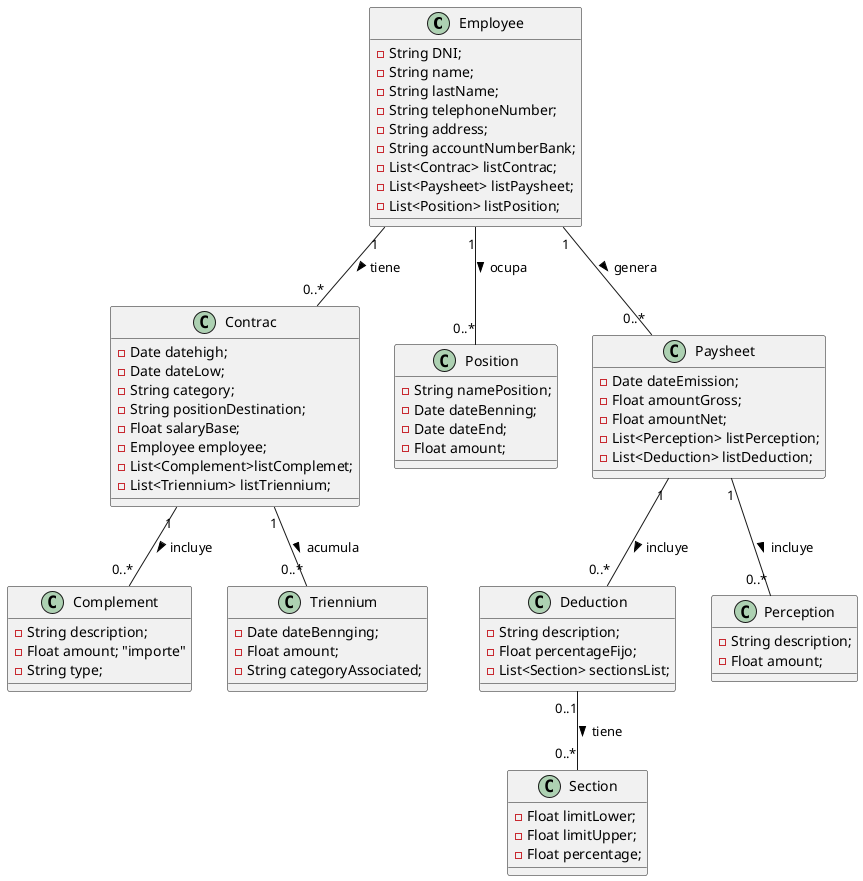 @startuml "nomina"

class Employee {
  -String DNI;
  -String name;
  -String lastName;
  -String telephoneNumber;
  -String address;
  -String accountNumberBank;
  -List<Contrac> listContrac;
  -List<Paysheet> listPaysheet;
  -List<Position> listPosition;
}

class Contrac{
  -Date datehigh;
  -Date dateLow;
  -String category;
  -String positionDestination;
  -Float salaryBase;
  -Employee employee;
  -List<Complement>listComplemet;
  -List<Triennium> listTriennium;
}

class Complement{
    -String description;
    -Float amount; "importe"
    -String type;
}

class Triennium{
    -Date dateBennging;
    -Float amount;
    -String categoryAssociated;
}

class Position{
    -String namePosition;
    -Date dateBenning;
    -Date dateEnd;
    -Float amount;
}

class Deduction{
    -String description;
    -Float percentageFijo;
    -List<Section> sectionsList;
}

class Section{
    -Float limitLower;
    -Float limitUpper;
    -Float percentage;
}

class Paysheet{
    -Date dateEmission;
    -Float amountGross;
    -Float amountNet;
    -List<Perception> listPerception;
    -List<Deduction> listDeduction;
}

class Perception{
    -String description;
    -Float amount;
}

Employee "1" -- "0..*" Contrac : tiene >
Employee "1" -- "0..*" Paysheet : genera >
Contrac "1" -- "0..*" Complement : incluye >
Contrac "1" -- "0..*" Triennium : acumula >
Employee "1" -- "0..*" Position : ocupa >
Paysheet "1" -- "0..*" Perception : incluye >
Paysheet "1"  -- "0..*" Deduction : incluye >
Deduction "0..1" -- "0..*" Section : tiene >

@enduml
